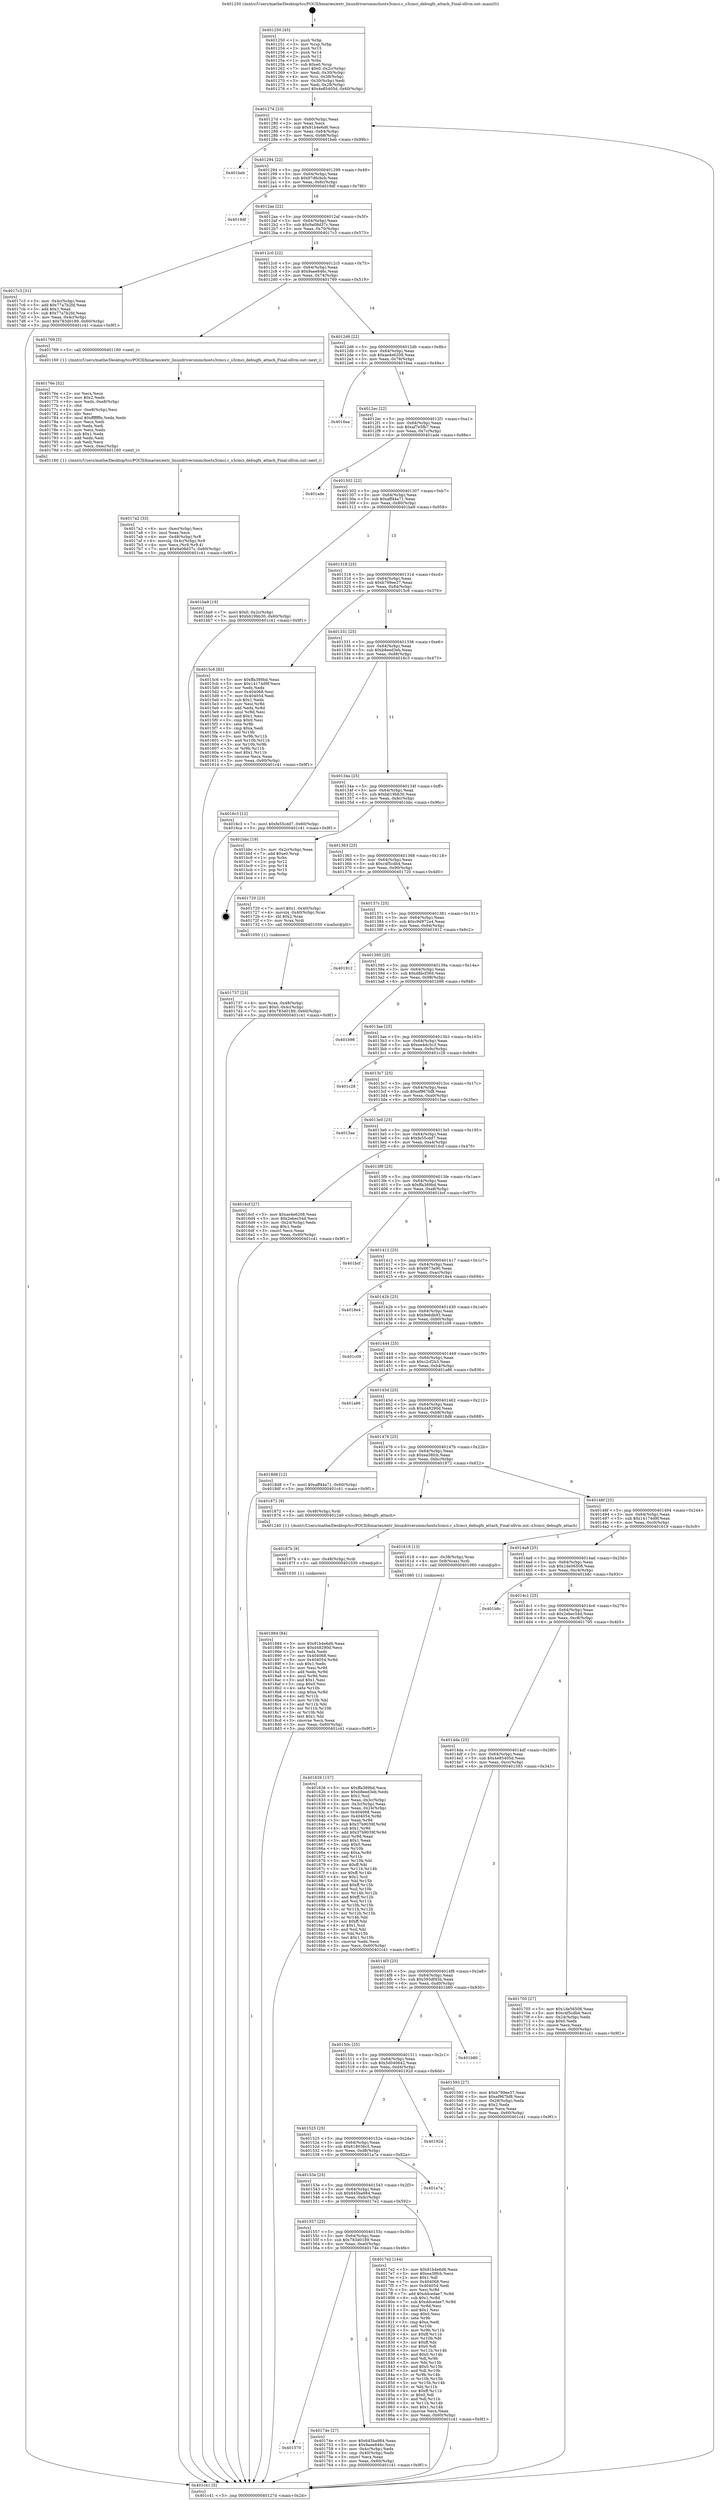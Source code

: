 digraph "0x401250" {
  label = "0x401250 (/mnt/c/Users/mathe/Desktop/tcc/POCII/binaries/extr_linuxdriversmmchosts3cmci.c_s3cmci_debugfs_attach_Final-ollvm.out::main(0))"
  labelloc = "t"
  node[shape=record]

  Entry [label="",width=0.3,height=0.3,shape=circle,fillcolor=black,style=filled]
  "0x40127d" [label="{
     0x40127d [23]\l
     | [instrs]\l
     &nbsp;&nbsp;0x40127d \<+3\>: mov -0x60(%rbp),%eax\l
     &nbsp;&nbsp;0x401280 \<+2\>: mov %eax,%ecx\l
     &nbsp;&nbsp;0x401282 \<+6\>: sub $0x91b4e6d6,%ecx\l
     &nbsp;&nbsp;0x401288 \<+3\>: mov %eax,-0x64(%rbp)\l
     &nbsp;&nbsp;0x40128b \<+3\>: mov %ecx,-0x68(%rbp)\l
     &nbsp;&nbsp;0x40128e \<+6\>: je 0000000000401beb \<main+0x99b\>\l
  }"]
  "0x401beb" [label="{
     0x401beb\l
  }", style=dashed]
  "0x401294" [label="{
     0x401294 [22]\l
     | [instrs]\l
     &nbsp;&nbsp;0x401294 \<+5\>: jmp 0000000000401299 \<main+0x49\>\l
     &nbsp;&nbsp;0x401299 \<+3\>: mov -0x64(%rbp),%eax\l
     &nbsp;&nbsp;0x40129c \<+5\>: sub $0x97d6cbcb,%eax\l
     &nbsp;&nbsp;0x4012a1 \<+3\>: mov %eax,-0x6c(%rbp)\l
     &nbsp;&nbsp;0x4012a4 \<+6\>: je 00000000004019df \<main+0x78f\>\l
  }"]
  Exit [label="",width=0.3,height=0.3,shape=circle,fillcolor=black,style=filled,peripheries=2]
  "0x4019df" [label="{
     0x4019df\l
  }", style=dashed]
  "0x4012aa" [label="{
     0x4012aa [22]\l
     | [instrs]\l
     &nbsp;&nbsp;0x4012aa \<+5\>: jmp 00000000004012af \<main+0x5f\>\l
     &nbsp;&nbsp;0x4012af \<+3\>: mov -0x64(%rbp),%eax\l
     &nbsp;&nbsp;0x4012b2 \<+5\>: sub $0x9a08d37c,%eax\l
     &nbsp;&nbsp;0x4012b7 \<+3\>: mov %eax,-0x70(%rbp)\l
     &nbsp;&nbsp;0x4012ba \<+6\>: je 00000000004017c3 \<main+0x573\>\l
  }"]
  "0x401884" [label="{
     0x401884 [84]\l
     | [instrs]\l
     &nbsp;&nbsp;0x401884 \<+5\>: mov $0x91b4e6d6,%eax\l
     &nbsp;&nbsp;0x401889 \<+5\>: mov $0xd48290d,%ecx\l
     &nbsp;&nbsp;0x40188e \<+2\>: xor %edx,%edx\l
     &nbsp;&nbsp;0x401890 \<+7\>: mov 0x404068,%esi\l
     &nbsp;&nbsp;0x401897 \<+8\>: mov 0x404054,%r8d\l
     &nbsp;&nbsp;0x40189f \<+3\>: sub $0x1,%edx\l
     &nbsp;&nbsp;0x4018a2 \<+3\>: mov %esi,%r9d\l
     &nbsp;&nbsp;0x4018a5 \<+3\>: add %edx,%r9d\l
     &nbsp;&nbsp;0x4018a8 \<+4\>: imul %r9d,%esi\l
     &nbsp;&nbsp;0x4018ac \<+3\>: and $0x1,%esi\l
     &nbsp;&nbsp;0x4018af \<+3\>: cmp $0x0,%esi\l
     &nbsp;&nbsp;0x4018b2 \<+4\>: sete %r10b\l
     &nbsp;&nbsp;0x4018b6 \<+4\>: cmp $0xa,%r8d\l
     &nbsp;&nbsp;0x4018ba \<+4\>: setl %r11b\l
     &nbsp;&nbsp;0x4018be \<+3\>: mov %r10b,%bl\l
     &nbsp;&nbsp;0x4018c1 \<+3\>: and %r11b,%bl\l
     &nbsp;&nbsp;0x4018c4 \<+3\>: xor %r11b,%r10b\l
     &nbsp;&nbsp;0x4018c7 \<+3\>: or %r10b,%bl\l
     &nbsp;&nbsp;0x4018ca \<+3\>: test $0x1,%bl\l
     &nbsp;&nbsp;0x4018cd \<+3\>: cmovne %ecx,%eax\l
     &nbsp;&nbsp;0x4018d0 \<+3\>: mov %eax,-0x60(%rbp)\l
     &nbsp;&nbsp;0x4018d3 \<+5\>: jmp 0000000000401c41 \<main+0x9f1\>\l
  }"]
  "0x4017c3" [label="{
     0x4017c3 [31]\l
     | [instrs]\l
     &nbsp;&nbsp;0x4017c3 \<+3\>: mov -0x4c(%rbp),%eax\l
     &nbsp;&nbsp;0x4017c6 \<+5\>: add $0x77a7b2fd,%eax\l
     &nbsp;&nbsp;0x4017cb \<+3\>: add $0x1,%eax\l
     &nbsp;&nbsp;0x4017ce \<+5\>: sub $0x77a7b2fd,%eax\l
     &nbsp;&nbsp;0x4017d3 \<+3\>: mov %eax,-0x4c(%rbp)\l
     &nbsp;&nbsp;0x4017d6 \<+7\>: movl $0x783d0189,-0x60(%rbp)\l
     &nbsp;&nbsp;0x4017dd \<+5\>: jmp 0000000000401c41 \<main+0x9f1\>\l
  }"]
  "0x4012c0" [label="{
     0x4012c0 [22]\l
     | [instrs]\l
     &nbsp;&nbsp;0x4012c0 \<+5\>: jmp 00000000004012c5 \<main+0x75\>\l
     &nbsp;&nbsp;0x4012c5 \<+3\>: mov -0x64(%rbp),%eax\l
     &nbsp;&nbsp;0x4012c8 \<+5\>: sub $0x9aee846c,%eax\l
     &nbsp;&nbsp;0x4012cd \<+3\>: mov %eax,-0x74(%rbp)\l
     &nbsp;&nbsp;0x4012d0 \<+6\>: je 0000000000401769 \<main+0x519\>\l
  }"]
  "0x40187b" [label="{
     0x40187b [9]\l
     | [instrs]\l
     &nbsp;&nbsp;0x40187b \<+4\>: mov -0x48(%rbp),%rdi\l
     &nbsp;&nbsp;0x40187f \<+5\>: call 0000000000401030 \<free@plt\>\l
     | [calls]\l
     &nbsp;&nbsp;0x401030 \{1\} (unknown)\l
  }"]
  "0x401769" [label="{
     0x401769 [5]\l
     | [instrs]\l
     &nbsp;&nbsp;0x401769 \<+5\>: call 0000000000401160 \<next_i\>\l
     | [calls]\l
     &nbsp;&nbsp;0x401160 \{1\} (/mnt/c/Users/mathe/Desktop/tcc/POCII/binaries/extr_linuxdriversmmchosts3cmci.c_s3cmci_debugfs_attach_Final-ollvm.out::next_i)\l
  }"]
  "0x4012d6" [label="{
     0x4012d6 [22]\l
     | [instrs]\l
     &nbsp;&nbsp;0x4012d6 \<+5\>: jmp 00000000004012db \<main+0x8b\>\l
     &nbsp;&nbsp;0x4012db \<+3\>: mov -0x64(%rbp),%eax\l
     &nbsp;&nbsp;0x4012de \<+5\>: sub $0xae4e6208,%eax\l
     &nbsp;&nbsp;0x4012e3 \<+3\>: mov %eax,-0x78(%rbp)\l
     &nbsp;&nbsp;0x4012e6 \<+6\>: je 00000000004016ea \<main+0x49a\>\l
  }"]
  "0x4017a2" [label="{
     0x4017a2 [33]\l
     | [instrs]\l
     &nbsp;&nbsp;0x4017a2 \<+6\>: mov -0xec(%rbp),%ecx\l
     &nbsp;&nbsp;0x4017a8 \<+3\>: imul %eax,%ecx\l
     &nbsp;&nbsp;0x4017ab \<+4\>: mov -0x48(%rbp),%r8\l
     &nbsp;&nbsp;0x4017af \<+4\>: movslq -0x4c(%rbp),%r9\l
     &nbsp;&nbsp;0x4017b3 \<+4\>: mov %ecx,(%r8,%r9,4)\l
     &nbsp;&nbsp;0x4017b7 \<+7\>: movl $0x9a08d37c,-0x60(%rbp)\l
     &nbsp;&nbsp;0x4017be \<+5\>: jmp 0000000000401c41 \<main+0x9f1\>\l
  }"]
  "0x4016ea" [label="{
     0x4016ea\l
  }", style=dashed]
  "0x4012ec" [label="{
     0x4012ec [22]\l
     | [instrs]\l
     &nbsp;&nbsp;0x4012ec \<+5\>: jmp 00000000004012f1 \<main+0xa1\>\l
     &nbsp;&nbsp;0x4012f1 \<+3\>: mov -0x64(%rbp),%eax\l
     &nbsp;&nbsp;0x4012f4 \<+5\>: sub $0xaf7e5fb7,%eax\l
     &nbsp;&nbsp;0x4012f9 \<+3\>: mov %eax,-0x7c(%rbp)\l
     &nbsp;&nbsp;0x4012fc \<+6\>: je 0000000000401ade \<main+0x88e\>\l
  }"]
  "0x40176e" [label="{
     0x40176e [52]\l
     | [instrs]\l
     &nbsp;&nbsp;0x40176e \<+2\>: xor %ecx,%ecx\l
     &nbsp;&nbsp;0x401770 \<+5\>: mov $0x2,%edx\l
     &nbsp;&nbsp;0x401775 \<+6\>: mov %edx,-0xe8(%rbp)\l
     &nbsp;&nbsp;0x40177b \<+1\>: cltd\l
     &nbsp;&nbsp;0x40177c \<+6\>: mov -0xe8(%rbp),%esi\l
     &nbsp;&nbsp;0x401782 \<+2\>: idiv %esi\l
     &nbsp;&nbsp;0x401784 \<+6\>: imul $0xfffffffe,%edx,%edx\l
     &nbsp;&nbsp;0x40178a \<+2\>: mov %ecx,%edi\l
     &nbsp;&nbsp;0x40178c \<+2\>: sub %edx,%edi\l
     &nbsp;&nbsp;0x40178e \<+2\>: mov %ecx,%edx\l
     &nbsp;&nbsp;0x401790 \<+3\>: sub $0x1,%edx\l
     &nbsp;&nbsp;0x401793 \<+2\>: add %edx,%edi\l
     &nbsp;&nbsp;0x401795 \<+2\>: sub %edi,%ecx\l
     &nbsp;&nbsp;0x401797 \<+6\>: mov %ecx,-0xec(%rbp)\l
     &nbsp;&nbsp;0x40179d \<+5\>: call 0000000000401160 \<next_i\>\l
     | [calls]\l
     &nbsp;&nbsp;0x401160 \{1\} (/mnt/c/Users/mathe/Desktop/tcc/POCII/binaries/extr_linuxdriversmmchosts3cmci.c_s3cmci_debugfs_attach_Final-ollvm.out::next_i)\l
  }"]
  "0x401ade" [label="{
     0x401ade\l
  }", style=dashed]
  "0x401302" [label="{
     0x401302 [22]\l
     | [instrs]\l
     &nbsp;&nbsp;0x401302 \<+5\>: jmp 0000000000401307 \<main+0xb7\>\l
     &nbsp;&nbsp;0x401307 \<+3\>: mov -0x64(%rbp),%eax\l
     &nbsp;&nbsp;0x40130a \<+5\>: sub $0xaff44a71,%eax\l
     &nbsp;&nbsp;0x40130f \<+3\>: mov %eax,-0x80(%rbp)\l
     &nbsp;&nbsp;0x401312 \<+6\>: je 0000000000401ba9 \<main+0x959\>\l
  }"]
  "0x401570" [label="{
     0x401570\l
  }", style=dashed]
  "0x401ba9" [label="{
     0x401ba9 [19]\l
     | [instrs]\l
     &nbsp;&nbsp;0x401ba9 \<+7\>: movl $0x0,-0x2c(%rbp)\l
     &nbsp;&nbsp;0x401bb0 \<+7\>: movl $0xbb19bb30,-0x60(%rbp)\l
     &nbsp;&nbsp;0x401bb7 \<+5\>: jmp 0000000000401c41 \<main+0x9f1\>\l
  }"]
  "0x401318" [label="{
     0x401318 [25]\l
     | [instrs]\l
     &nbsp;&nbsp;0x401318 \<+5\>: jmp 000000000040131d \<main+0xcd\>\l
     &nbsp;&nbsp;0x40131d \<+3\>: mov -0x64(%rbp),%eax\l
     &nbsp;&nbsp;0x401320 \<+5\>: sub $0xb799ee37,%eax\l
     &nbsp;&nbsp;0x401325 \<+6\>: mov %eax,-0x84(%rbp)\l
     &nbsp;&nbsp;0x40132b \<+6\>: je 00000000004015c6 \<main+0x376\>\l
  }"]
  "0x40174e" [label="{
     0x40174e [27]\l
     | [instrs]\l
     &nbsp;&nbsp;0x40174e \<+5\>: mov $0x645ba984,%eax\l
     &nbsp;&nbsp;0x401753 \<+5\>: mov $0x9aee846c,%ecx\l
     &nbsp;&nbsp;0x401758 \<+3\>: mov -0x4c(%rbp),%edx\l
     &nbsp;&nbsp;0x40175b \<+3\>: cmp -0x40(%rbp),%edx\l
     &nbsp;&nbsp;0x40175e \<+3\>: cmovl %ecx,%eax\l
     &nbsp;&nbsp;0x401761 \<+3\>: mov %eax,-0x60(%rbp)\l
     &nbsp;&nbsp;0x401764 \<+5\>: jmp 0000000000401c41 \<main+0x9f1\>\l
  }"]
  "0x4015c6" [label="{
     0x4015c6 [83]\l
     | [instrs]\l
     &nbsp;&nbsp;0x4015c6 \<+5\>: mov $0xffa389bd,%eax\l
     &nbsp;&nbsp;0x4015cb \<+5\>: mov $0x14174d9f,%ecx\l
     &nbsp;&nbsp;0x4015d0 \<+2\>: xor %edx,%edx\l
     &nbsp;&nbsp;0x4015d2 \<+7\>: mov 0x404068,%esi\l
     &nbsp;&nbsp;0x4015d9 \<+7\>: mov 0x404054,%edi\l
     &nbsp;&nbsp;0x4015e0 \<+3\>: sub $0x1,%edx\l
     &nbsp;&nbsp;0x4015e3 \<+3\>: mov %esi,%r8d\l
     &nbsp;&nbsp;0x4015e6 \<+3\>: add %edx,%r8d\l
     &nbsp;&nbsp;0x4015e9 \<+4\>: imul %r8d,%esi\l
     &nbsp;&nbsp;0x4015ed \<+3\>: and $0x1,%esi\l
     &nbsp;&nbsp;0x4015f0 \<+3\>: cmp $0x0,%esi\l
     &nbsp;&nbsp;0x4015f3 \<+4\>: sete %r9b\l
     &nbsp;&nbsp;0x4015f7 \<+3\>: cmp $0xa,%edi\l
     &nbsp;&nbsp;0x4015fa \<+4\>: setl %r10b\l
     &nbsp;&nbsp;0x4015fe \<+3\>: mov %r9b,%r11b\l
     &nbsp;&nbsp;0x401601 \<+3\>: and %r10b,%r11b\l
     &nbsp;&nbsp;0x401604 \<+3\>: xor %r10b,%r9b\l
     &nbsp;&nbsp;0x401607 \<+3\>: or %r9b,%r11b\l
     &nbsp;&nbsp;0x40160a \<+4\>: test $0x1,%r11b\l
     &nbsp;&nbsp;0x40160e \<+3\>: cmovne %ecx,%eax\l
     &nbsp;&nbsp;0x401611 \<+3\>: mov %eax,-0x60(%rbp)\l
     &nbsp;&nbsp;0x401614 \<+5\>: jmp 0000000000401c41 \<main+0x9f1\>\l
  }"]
  "0x401331" [label="{
     0x401331 [25]\l
     | [instrs]\l
     &nbsp;&nbsp;0x401331 \<+5\>: jmp 0000000000401336 \<main+0xe6\>\l
     &nbsp;&nbsp;0x401336 \<+3\>: mov -0x64(%rbp),%eax\l
     &nbsp;&nbsp;0x401339 \<+5\>: sub $0xb8eed3eb,%eax\l
     &nbsp;&nbsp;0x40133e \<+6\>: mov %eax,-0x88(%rbp)\l
     &nbsp;&nbsp;0x401344 \<+6\>: je 00000000004016c3 \<main+0x473\>\l
  }"]
  "0x401557" [label="{
     0x401557 [25]\l
     | [instrs]\l
     &nbsp;&nbsp;0x401557 \<+5\>: jmp 000000000040155c \<main+0x30c\>\l
     &nbsp;&nbsp;0x40155c \<+3\>: mov -0x64(%rbp),%eax\l
     &nbsp;&nbsp;0x40155f \<+5\>: sub $0x783d0189,%eax\l
     &nbsp;&nbsp;0x401564 \<+6\>: mov %eax,-0xe0(%rbp)\l
     &nbsp;&nbsp;0x40156a \<+6\>: je 000000000040174e \<main+0x4fe\>\l
  }"]
  "0x4016c3" [label="{
     0x4016c3 [12]\l
     | [instrs]\l
     &nbsp;&nbsp;0x4016c3 \<+7\>: movl $0xfe55cdd7,-0x60(%rbp)\l
     &nbsp;&nbsp;0x4016ca \<+5\>: jmp 0000000000401c41 \<main+0x9f1\>\l
  }"]
  "0x40134a" [label="{
     0x40134a [25]\l
     | [instrs]\l
     &nbsp;&nbsp;0x40134a \<+5\>: jmp 000000000040134f \<main+0xff\>\l
     &nbsp;&nbsp;0x40134f \<+3\>: mov -0x64(%rbp),%eax\l
     &nbsp;&nbsp;0x401352 \<+5\>: sub $0xbb19bb30,%eax\l
     &nbsp;&nbsp;0x401357 \<+6\>: mov %eax,-0x8c(%rbp)\l
     &nbsp;&nbsp;0x40135d \<+6\>: je 0000000000401bbc \<main+0x96c\>\l
  }"]
  "0x4017e2" [label="{
     0x4017e2 [144]\l
     | [instrs]\l
     &nbsp;&nbsp;0x4017e2 \<+5\>: mov $0x91b4e6d6,%eax\l
     &nbsp;&nbsp;0x4017e7 \<+5\>: mov $0xea38fcb,%ecx\l
     &nbsp;&nbsp;0x4017ec \<+2\>: mov $0x1,%dl\l
     &nbsp;&nbsp;0x4017ee \<+7\>: mov 0x404068,%esi\l
     &nbsp;&nbsp;0x4017f5 \<+7\>: mov 0x404054,%edi\l
     &nbsp;&nbsp;0x4017fc \<+3\>: mov %esi,%r8d\l
     &nbsp;&nbsp;0x4017ff \<+7\>: add $0xddcedae7,%r8d\l
     &nbsp;&nbsp;0x401806 \<+4\>: sub $0x1,%r8d\l
     &nbsp;&nbsp;0x40180a \<+7\>: sub $0xddcedae7,%r8d\l
     &nbsp;&nbsp;0x401811 \<+4\>: imul %r8d,%esi\l
     &nbsp;&nbsp;0x401815 \<+3\>: and $0x1,%esi\l
     &nbsp;&nbsp;0x401818 \<+3\>: cmp $0x0,%esi\l
     &nbsp;&nbsp;0x40181b \<+4\>: sete %r9b\l
     &nbsp;&nbsp;0x40181f \<+3\>: cmp $0xa,%edi\l
     &nbsp;&nbsp;0x401822 \<+4\>: setl %r10b\l
     &nbsp;&nbsp;0x401826 \<+3\>: mov %r9b,%r11b\l
     &nbsp;&nbsp;0x401829 \<+4\>: xor $0xff,%r11b\l
     &nbsp;&nbsp;0x40182d \<+3\>: mov %r10b,%bl\l
     &nbsp;&nbsp;0x401830 \<+3\>: xor $0xff,%bl\l
     &nbsp;&nbsp;0x401833 \<+3\>: xor $0x0,%dl\l
     &nbsp;&nbsp;0x401836 \<+3\>: mov %r11b,%r14b\l
     &nbsp;&nbsp;0x401839 \<+4\>: and $0x0,%r14b\l
     &nbsp;&nbsp;0x40183d \<+3\>: and %dl,%r9b\l
     &nbsp;&nbsp;0x401840 \<+3\>: mov %bl,%r15b\l
     &nbsp;&nbsp;0x401843 \<+4\>: and $0x0,%r15b\l
     &nbsp;&nbsp;0x401847 \<+3\>: and %dl,%r10b\l
     &nbsp;&nbsp;0x40184a \<+3\>: or %r9b,%r14b\l
     &nbsp;&nbsp;0x40184d \<+3\>: or %r10b,%r15b\l
     &nbsp;&nbsp;0x401850 \<+3\>: xor %r15b,%r14b\l
     &nbsp;&nbsp;0x401853 \<+3\>: or %bl,%r11b\l
     &nbsp;&nbsp;0x401856 \<+4\>: xor $0xff,%r11b\l
     &nbsp;&nbsp;0x40185a \<+3\>: or $0x0,%dl\l
     &nbsp;&nbsp;0x40185d \<+3\>: and %dl,%r11b\l
     &nbsp;&nbsp;0x401860 \<+3\>: or %r11b,%r14b\l
     &nbsp;&nbsp;0x401863 \<+4\>: test $0x1,%r14b\l
     &nbsp;&nbsp;0x401867 \<+3\>: cmovne %ecx,%eax\l
     &nbsp;&nbsp;0x40186a \<+3\>: mov %eax,-0x60(%rbp)\l
     &nbsp;&nbsp;0x40186d \<+5\>: jmp 0000000000401c41 \<main+0x9f1\>\l
  }"]
  "0x401bbc" [label="{
     0x401bbc [19]\l
     | [instrs]\l
     &nbsp;&nbsp;0x401bbc \<+3\>: mov -0x2c(%rbp),%eax\l
     &nbsp;&nbsp;0x401bbf \<+7\>: add $0xe0,%rsp\l
     &nbsp;&nbsp;0x401bc6 \<+1\>: pop %rbx\l
     &nbsp;&nbsp;0x401bc7 \<+2\>: pop %r12\l
     &nbsp;&nbsp;0x401bc9 \<+2\>: pop %r14\l
     &nbsp;&nbsp;0x401bcb \<+2\>: pop %r15\l
     &nbsp;&nbsp;0x401bcd \<+1\>: pop %rbp\l
     &nbsp;&nbsp;0x401bce \<+1\>: ret\l
  }"]
  "0x401363" [label="{
     0x401363 [25]\l
     | [instrs]\l
     &nbsp;&nbsp;0x401363 \<+5\>: jmp 0000000000401368 \<main+0x118\>\l
     &nbsp;&nbsp;0x401368 \<+3\>: mov -0x64(%rbp),%eax\l
     &nbsp;&nbsp;0x40136b \<+5\>: sub $0xc4f5cdb4,%eax\l
     &nbsp;&nbsp;0x401370 \<+6\>: mov %eax,-0x90(%rbp)\l
     &nbsp;&nbsp;0x401376 \<+6\>: je 0000000000401720 \<main+0x4d0\>\l
  }"]
  "0x40153e" [label="{
     0x40153e [25]\l
     | [instrs]\l
     &nbsp;&nbsp;0x40153e \<+5\>: jmp 0000000000401543 \<main+0x2f3\>\l
     &nbsp;&nbsp;0x401543 \<+3\>: mov -0x64(%rbp),%eax\l
     &nbsp;&nbsp;0x401546 \<+5\>: sub $0x645ba984,%eax\l
     &nbsp;&nbsp;0x40154b \<+6\>: mov %eax,-0xdc(%rbp)\l
     &nbsp;&nbsp;0x401551 \<+6\>: je 00000000004017e2 \<main+0x592\>\l
  }"]
  "0x401720" [label="{
     0x401720 [23]\l
     | [instrs]\l
     &nbsp;&nbsp;0x401720 \<+7\>: movl $0x1,-0x40(%rbp)\l
     &nbsp;&nbsp;0x401727 \<+4\>: movslq -0x40(%rbp),%rax\l
     &nbsp;&nbsp;0x40172b \<+4\>: shl $0x2,%rax\l
     &nbsp;&nbsp;0x40172f \<+3\>: mov %rax,%rdi\l
     &nbsp;&nbsp;0x401732 \<+5\>: call 0000000000401050 \<malloc@plt\>\l
     | [calls]\l
     &nbsp;&nbsp;0x401050 \{1\} (unknown)\l
  }"]
  "0x40137c" [label="{
     0x40137c [25]\l
     | [instrs]\l
     &nbsp;&nbsp;0x40137c \<+5\>: jmp 0000000000401381 \<main+0x131\>\l
     &nbsp;&nbsp;0x401381 \<+3\>: mov -0x64(%rbp),%eax\l
     &nbsp;&nbsp;0x401384 \<+5\>: sub $0xc9d972a4,%eax\l
     &nbsp;&nbsp;0x401389 \<+6\>: mov %eax,-0x94(%rbp)\l
     &nbsp;&nbsp;0x40138f \<+6\>: je 0000000000401912 \<main+0x6c2\>\l
  }"]
  "0x401a7a" [label="{
     0x401a7a\l
  }", style=dashed]
  "0x401912" [label="{
     0x401912\l
  }", style=dashed]
  "0x401395" [label="{
     0x401395 [25]\l
     | [instrs]\l
     &nbsp;&nbsp;0x401395 \<+5\>: jmp 000000000040139a \<main+0x14a\>\l
     &nbsp;&nbsp;0x40139a \<+3\>: mov -0x64(%rbp),%eax\l
     &nbsp;&nbsp;0x40139d \<+5\>: sub $0xd8bcf369,%eax\l
     &nbsp;&nbsp;0x4013a2 \<+6\>: mov %eax,-0x98(%rbp)\l
     &nbsp;&nbsp;0x4013a8 \<+6\>: je 0000000000401b98 \<main+0x948\>\l
  }"]
  "0x401525" [label="{
     0x401525 [25]\l
     | [instrs]\l
     &nbsp;&nbsp;0x401525 \<+5\>: jmp 000000000040152a \<main+0x2da\>\l
     &nbsp;&nbsp;0x40152a \<+3\>: mov -0x64(%rbp),%eax\l
     &nbsp;&nbsp;0x40152d \<+5\>: sub $0x618036c5,%eax\l
     &nbsp;&nbsp;0x401532 \<+6\>: mov %eax,-0xd8(%rbp)\l
     &nbsp;&nbsp;0x401538 \<+6\>: je 0000000000401a7a \<main+0x82a\>\l
  }"]
  "0x401b98" [label="{
     0x401b98\l
  }", style=dashed]
  "0x4013ae" [label="{
     0x4013ae [25]\l
     | [instrs]\l
     &nbsp;&nbsp;0x4013ae \<+5\>: jmp 00000000004013b3 \<main+0x163\>\l
     &nbsp;&nbsp;0x4013b3 \<+3\>: mov -0x64(%rbp),%eax\l
     &nbsp;&nbsp;0x4013b6 \<+5\>: sub $0xee4dc5c3,%eax\l
     &nbsp;&nbsp;0x4013bb \<+6\>: mov %eax,-0x9c(%rbp)\l
     &nbsp;&nbsp;0x4013c1 \<+6\>: je 0000000000401c28 \<main+0x9d8\>\l
  }"]
  "0x40192d" [label="{
     0x40192d\l
  }", style=dashed]
  "0x401c28" [label="{
     0x401c28\l
  }", style=dashed]
  "0x4013c7" [label="{
     0x4013c7 [25]\l
     | [instrs]\l
     &nbsp;&nbsp;0x4013c7 \<+5\>: jmp 00000000004013cc \<main+0x17c\>\l
     &nbsp;&nbsp;0x4013cc \<+3\>: mov -0x64(%rbp),%eax\l
     &nbsp;&nbsp;0x4013cf \<+5\>: sub $0xef967bf8,%eax\l
     &nbsp;&nbsp;0x4013d4 \<+6\>: mov %eax,-0xa0(%rbp)\l
     &nbsp;&nbsp;0x4013da \<+6\>: je 00000000004015ae \<main+0x35e\>\l
  }"]
  "0x40150c" [label="{
     0x40150c [25]\l
     | [instrs]\l
     &nbsp;&nbsp;0x40150c \<+5\>: jmp 0000000000401511 \<main+0x2c1\>\l
     &nbsp;&nbsp;0x401511 \<+3\>: mov -0x64(%rbp),%eax\l
     &nbsp;&nbsp;0x401514 \<+5\>: sub $0x5d040642,%eax\l
     &nbsp;&nbsp;0x401519 \<+6\>: mov %eax,-0xd4(%rbp)\l
     &nbsp;&nbsp;0x40151f \<+6\>: je 000000000040192d \<main+0x6dd\>\l
  }"]
  "0x4015ae" [label="{
     0x4015ae\l
  }", style=dashed]
  "0x4013e0" [label="{
     0x4013e0 [25]\l
     | [instrs]\l
     &nbsp;&nbsp;0x4013e0 \<+5\>: jmp 00000000004013e5 \<main+0x195\>\l
     &nbsp;&nbsp;0x4013e5 \<+3\>: mov -0x64(%rbp),%eax\l
     &nbsp;&nbsp;0x4013e8 \<+5\>: sub $0xfe55cdd7,%eax\l
     &nbsp;&nbsp;0x4013ed \<+6\>: mov %eax,-0xa4(%rbp)\l
     &nbsp;&nbsp;0x4013f3 \<+6\>: je 00000000004016cf \<main+0x47f\>\l
  }"]
  "0x401b80" [label="{
     0x401b80\l
  }", style=dashed]
  "0x4016cf" [label="{
     0x4016cf [27]\l
     | [instrs]\l
     &nbsp;&nbsp;0x4016cf \<+5\>: mov $0xae4e6208,%eax\l
     &nbsp;&nbsp;0x4016d4 \<+5\>: mov $0x2ebec54d,%ecx\l
     &nbsp;&nbsp;0x4016d9 \<+3\>: mov -0x24(%rbp),%edx\l
     &nbsp;&nbsp;0x4016dc \<+3\>: cmp $0x1,%edx\l
     &nbsp;&nbsp;0x4016df \<+3\>: cmovl %ecx,%eax\l
     &nbsp;&nbsp;0x4016e2 \<+3\>: mov %eax,-0x60(%rbp)\l
     &nbsp;&nbsp;0x4016e5 \<+5\>: jmp 0000000000401c41 \<main+0x9f1\>\l
  }"]
  "0x4013f9" [label="{
     0x4013f9 [25]\l
     | [instrs]\l
     &nbsp;&nbsp;0x4013f9 \<+5\>: jmp 00000000004013fe \<main+0x1ae\>\l
     &nbsp;&nbsp;0x4013fe \<+3\>: mov -0x64(%rbp),%eax\l
     &nbsp;&nbsp;0x401401 \<+5\>: sub $0xffa389bd,%eax\l
     &nbsp;&nbsp;0x401406 \<+6\>: mov %eax,-0xa8(%rbp)\l
     &nbsp;&nbsp;0x40140c \<+6\>: je 0000000000401bcf \<main+0x97f\>\l
  }"]
  "0x401737" [label="{
     0x401737 [23]\l
     | [instrs]\l
     &nbsp;&nbsp;0x401737 \<+4\>: mov %rax,-0x48(%rbp)\l
     &nbsp;&nbsp;0x40173b \<+7\>: movl $0x0,-0x4c(%rbp)\l
     &nbsp;&nbsp;0x401742 \<+7\>: movl $0x783d0189,-0x60(%rbp)\l
     &nbsp;&nbsp;0x401749 \<+5\>: jmp 0000000000401c41 \<main+0x9f1\>\l
  }"]
  "0x401bcf" [label="{
     0x401bcf\l
  }", style=dashed]
  "0x401412" [label="{
     0x401412 [25]\l
     | [instrs]\l
     &nbsp;&nbsp;0x401412 \<+5\>: jmp 0000000000401417 \<main+0x1c7\>\l
     &nbsp;&nbsp;0x401417 \<+3\>: mov -0x64(%rbp),%eax\l
     &nbsp;&nbsp;0x40141a \<+5\>: sub $0x6673e90,%eax\l
     &nbsp;&nbsp;0x40141f \<+6\>: mov %eax,-0xac(%rbp)\l
     &nbsp;&nbsp;0x401425 \<+6\>: je 00000000004018e4 \<main+0x694\>\l
  }"]
  "0x401626" [label="{
     0x401626 [157]\l
     | [instrs]\l
     &nbsp;&nbsp;0x401626 \<+5\>: mov $0xffa389bd,%ecx\l
     &nbsp;&nbsp;0x40162b \<+5\>: mov $0xb8eed3eb,%edx\l
     &nbsp;&nbsp;0x401630 \<+3\>: mov $0x1,%sil\l
     &nbsp;&nbsp;0x401633 \<+3\>: mov %eax,-0x3c(%rbp)\l
     &nbsp;&nbsp;0x401636 \<+3\>: mov -0x3c(%rbp),%eax\l
     &nbsp;&nbsp;0x401639 \<+3\>: mov %eax,-0x24(%rbp)\l
     &nbsp;&nbsp;0x40163c \<+7\>: mov 0x404068,%eax\l
     &nbsp;&nbsp;0x401643 \<+8\>: mov 0x404054,%r8d\l
     &nbsp;&nbsp;0x40164b \<+3\>: mov %eax,%r9d\l
     &nbsp;&nbsp;0x40164e \<+7\>: sub $0x37b9039f,%r9d\l
     &nbsp;&nbsp;0x401655 \<+4\>: sub $0x1,%r9d\l
     &nbsp;&nbsp;0x401659 \<+7\>: add $0x37b9039f,%r9d\l
     &nbsp;&nbsp;0x401660 \<+4\>: imul %r9d,%eax\l
     &nbsp;&nbsp;0x401664 \<+3\>: and $0x1,%eax\l
     &nbsp;&nbsp;0x401667 \<+3\>: cmp $0x0,%eax\l
     &nbsp;&nbsp;0x40166a \<+4\>: sete %r10b\l
     &nbsp;&nbsp;0x40166e \<+4\>: cmp $0xa,%r8d\l
     &nbsp;&nbsp;0x401672 \<+4\>: setl %r11b\l
     &nbsp;&nbsp;0x401676 \<+3\>: mov %r10b,%bl\l
     &nbsp;&nbsp;0x401679 \<+3\>: xor $0xff,%bl\l
     &nbsp;&nbsp;0x40167c \<+3\>: mov %r11b,%r14b\l
     &nbsp;&nbsp;0x40167f \<+4\>: xor $0xff,%r14b\l
     &nbsp;&nbsp;0x401683 \<+4\>: xor $0x1,%sil\l
     &nbsp;&nbsp;0x401687 \<+3\>: mov %bl,%r15b\l
     &nbsp;&nbsp;0x40168a \<+4\>: and $0xff,%r15b\l
     &nbsp;&nbsp;0x40168e \<+3\>: and %sil,%r10b\l
     &nbsp;&nbsp;0x401691 \<+3\>: mov %r14b,%r12b\l
     &nbsp;&nbsp;0x401694 \<+4\>: and $0xff,%r12b\l
     &nbsp;&nbsp;0x401698 \<+3\>: and %sil,%r11b\l
     &nbsp;&nbsp;0x40169b \<+3\>: or %r10b,%r15b\l
     &nbsp;&nbsp;0x40169e \<+3\>: or %r11b,%r12b\l
     &nbsp;&nbsp;0x4016a1 \<+3\>: xor %r12b,%r15b\l
     &nbsp;&nbsp;0x4016a4 \<+3\>: or %r14b,%bl\l
     &nbsp;&nbsp;0x4016a7 \<+3\>: xor $0xff,%bl\l
     &nbsp;&nbsp;0x4016aa \<+4\>: or $0x1,%sil\l
     &nbsp;&nbsp;0x4016ae \<+3\>: and %sil,%bl\l
     &nbsp;&nbsp;0x4016b1 \<+3\>: or %bl,%r15b\l
     &nbsp;&nbsp;0x4016b4 \<+4\>: test $0x1,%r15b\l
     &nbsp;&nbsp;0x4016b8 \<+3\>: cmovne %edx,%ecx\l
     &nbsp;&nbsp;0x4016bb \<+3\>: mov %ecx,-0x60(%rbp)\l
     &nbsp;&nbsp;0x4016be \<+5\>: jmp 0000000000401c41 \<main+0x9f1\>\l
  }"]
  "0x4018e4" [label="{
     0x4018e4\l
  }", style=dashed]
  "0x40142b" [label="{
     0x40142b [25]\l
     | [instrs]\l
     &nbsp;&nbsp;0x40142b \<+5\>: jmp 0000000000401430 \<main+0x1e0\>\l
     &nbsp;&nbsp;0x401430 \<+3\>: mov -0x64(%rbp),%eax\l
     &nbsp;&nbsp;0x401433 \<+5\>: sub $0x9e6db93,%eax\l
     &nbsp;&nbsp;0x401438 \<+6\>: mov %eax,-0xb0(%rbp)\l
     &nbsp;&nbsp;0x40143e \<+6\>: je 0000000000401c09 \<main+0x9b9\>\l
  }"]
  "0x401250" [label="{
     0x401250 [45]\l
     | [instrs]\l
     &nbsp;&nbsp;0x401250 \<+1\>: push %rbp\l
     &nbsp;&nbsp;0x401251 \<+3\>: mov %rsp,%rbp\l
     &nbsp;&nbsp;0x401254 \<+2\>: push %r15\l
     &nbsp;&nbsp;0x401256 \<+2\>: push %r14\l
     &nbsp;&nbsp;0x401258 \<+2\>: push %r12\l
     &nbsp;&nbsp;0x40125a \<+1\>: push %rbx\l
     &nbsp;&nbsp;0x40125b \<+7\>: sub $0xe0,%rsp\l
     &nbsp;&nbsp;0x401262 \<+7\>: movl $0x0,-0x2c(%rbp)\l
     &nbsp;&nbsp;0x401269 \<+3\>: mov %edi,-0x30(%rbp)\l
     &nbsp;&nbsp;0x40126c \<+4\>: mov %rsi,-0x38(%rbp)\l
     &nbsp;&nbsp;0x401270 \<+3\>: mov -0x30(%rbp),%edi\l
     &nbsp;&nbsp;0x401273 \<+3\>: mov %edi,-0x28(%rbp)\l
     &nbsp;&nbsp;0x401276 \<+7\>: movl $0x4e85405d,-0x60(%rbp)\l
  }"]
  "0x401c09" [label="{
     0x401c09\l
  }", style=dashed]
  "0x401444" [label="{
     0x401444 [25]\l
     | [instrs]\l
     &nbsp;&nbsp;0x401444 \<+5\>: jmp 0000000000401449 \<main+0x1f9\>\l
     &nbsp;&nbsp;0x401449 \<+3\>: mov -0x64(%rbp),%eax\l
     &nbsp;&nbsp;0x40144c \<+5\>: sub $0xc2cf2b3,%eax\l
     &nbsp;&nbsp;0x401451 \<+6\>: mov %eax,-0xb4(%rbp)\l
     &nbsp;&nbsp;0x401457 \<+6\>: je 0000000000401a86 \<main+0x836\>\l
  }"]
  "0x401c41" [label="{
     0x401c41 [5]\l
     | [instrs]\l
     &nbsp;&nbsp;0x401c41 \<+5\>: jmp 000000000040127d \<main+0x2d\>\l
  }"]
  "0x401a86" [label="{
     0x401a86\l
  }", style=dashed]
  "0x40145d" [label="{
     0x40145d [25]\l
     | [instrs]\l
     &nbsp;&nbsp;0x40145d \<+5\>: jmp 0000000000401462 \<main+0x212\>\l
     &nbsp;&nbsp;0x401462 \<+3\>: mov -0x64(%rbp),%eax\l
     &nbsp;&nbsp;0x401465 \<+5\>: sub $0xd48290d,%eax\l
     &nbsp;&nbsp;0x40146a \<+6\>: mov %eax,-0xb8(%rbp)\l
     &nbsp;&nbsp;0x401470 \<+6\>: je 00000000004018d8 \<main+0x688\>\l
  }"]
  "0x4014f3" [label="{
     0x4014f3 [25]\l
     | [instrs]\l
     &nbsp;&nbsp;0x4014f3 \<+5\>: jmp 00000000004014f8 \<main+0x2a8\>\l
     &nbsp;&nbsp;0x4014f8 \<+3\>: mov -0x64(%rbp),%eax\l
     &nbsp;&nbsp;0x4014fb \<+5\>: sub $0x593df45b,%eax\l
     &nbsp;&nbsp;0x401500 \<+6\>: mov %eax,-0xd0(%rbp)\l
     &nbsp;&nbsp;0x401506 \<+6\>: je 0000000000401b80 \<main+0x930\>\l
  }"]
  "0x4018d8" [label="{
     0x4018d8 [12]\l
     | [instrs]\l
     &nbsp;&nbsp;0x4018d8 \<+7\>: movl $0xaff44a71,-0x60(%rbp)\l
     &nbsp;&nbsp;0x4018df \<+5\>: jmp 0000000000401c41 \<main+0x9f1\>\l
  }"]
  "0x401476" [label="{
     0x401476 [25]\l
     | [instrs]\l
     &nbsp;&nbsp;0x401476 \<+5\>: jmp 000000000040147b \<main+0x22b\>\l
     &nbsp;&nbsp;0x40147b \<+3\>: mov -0x64(%rbp),%eax\l
     &nbsp;&nbsp;0x40147e \<+5\>: sub $0xea38fcb,%eax\l
     &nbsp;&nbsp;0x401483 \<+6\>: mov %eax,-0xbc(%rbp)\l
     &nbsp;&nbsp;0x401489 \<+6\>: je 0000000000401872 \<main+0x622\>\l
  }"]
  "0x401593" [label="{
     0x401593 [27]\l
     | [instrs]\l
     &nbsp;&nbsp;0x401593 \<+5\>: mov $0xb799ee37,%eax\l
     &nbsp;&nbsp;0x401598 \<+5\>: mov $0xef967bf8,%ecx\l
     &nbsp;&nbsp;0x40159d \<+3\>: mov -0x28(%rbp),%edx\l
     &nbsp;&nbsp;0x4015a0 \<+3\>: cmp $0x2,%edx\l
     &nbsp;&nbsp;0x4015a3 \<+3\>: cmovne %ecx,%eax\l
     &nbsp;&nbsp;0x4015a6 \<+3\>: mov %eax,-0x60(%rbp)\l
     &nbsp;&nbsp;0x4015a9 \<+5\>: jmp 0000000000401c41 \<main+0x9f1\>\l
  }"]
  "0x401872" [label="{
     0x401872 [9]\l
     | [instrs]\l
     &nbsp;&nbsp;0x401872 \<+4\>: mov -0x48(%rbp),%rdi\l
     &nbsp;&nbsp;0x401876 \<+5\>: call 0000000000401240 \<s3cmci_debugfs_attach\>\l
     | [calls]\l
     &nbsp;&nbsp;0x401240 \{1\} (/mnt/c/Users/mathe/Desktop/tcc/POCII/binaries/extr_linuxdriversmmchosts3cmci.c_s3cmci_debugfs_attach_Final-ollvm.out::s3cmci_debugfs_attach)\l
  }"]
  "0x40148f" [label="{
     0x40148f [25]\l
     | [instrs]\l
     &nbsp;&nbsp;0x40148f \<+5\>: jmp 0000000000401494 \<main+0x244\>\l
     &nbsp;&nbsp;0x401494 \<+3\>: mov -0x64(%rbp),%eax\l
     &nbsp;&nbsp;0x401497 \<+5\>: sub $0x14174d9f,%eax\l
     &nbsp;&nbsp;0x40149c \<+6\>: mov %eax,-0xc0(%rbp)\l
     &nbsp;&nbsp;0x4014a2 \<+6\>: je 0000000000401619 \<main+0x3c9\>\l
  }"]
  "0x4014da" [label="{
     0x4014da [25]\l
     | [instrs]\l
     &nbsp;&nbsp;0x4014da \<+5\>: jmp 00000000004014df \<main+0x28f\>\l
     &nbsp;&nbsp;0x4014df \<+3\>: mov -0x64(%rbp),%eax\l
     &nbsp;&nbsp;0x4014e2 \<+5\>: sub $0x4e85405d,%eax\l
     &nbsp;&nbsp;0x4014e7 \<+6\>: mov %eax,-0xcc(%rbp)\l
     &nbsp;&nbsp;0x4014ed \<+6\>: je 0000000000401593 \<main+0x343\>\l
  }"]
  "0x401619" [label="{
     0x401619 [13]\l
     | [instrs]\l
     &nbsp;&nbsp;0x401619 \<+4\>: mov -0x38(%rbp),%rax\l
     &nbsp;&nbsp;0x40161d \<+4\>: mov 0x8(%rax),%rdi\l
     &nbsp;&nbsp;0x401621 \<+5\>: call 0000000000401060 \<atoi@plt\>\l
     | [calls]\l
     &nbsp;&nbsp;0x401060 \{1\} (unknown)\l
  }"]
  "0x4014a8" [label="{
     0x4014a8 [25]\l
     | [instrs]\l
     &nbsp;&nbsp;0x4014a8 \<+5\>: jmp 00000000004014ad \<main+0x25d\>\l
     &nbsp;&nbsp;0x4014ad \<+3\>: mov -0x64(%rbp),%eax\l
     &nbsp;&nbsp;0x4014b0 \<+5\>: sub $0x1de56508,%eax\l
     &nbsp;&nbsp;0x4014b5 \<+6\>: mov %eax,-0xc4(%rbp)\l
     &nbsp;&nbsp;0x4014bb \<+6\>: je 0000000000401b8c \<main+0x93c\>\l
  }"]
  "0x401705" [label="{
     0x401705 [27]\l
     | [instrs]\l
     &nbsp;&nbsp;0x401705 \<+5\>: mov $0x1de56508,%eax\l
     &nbsp;&nbsp;0x40170a \<+5\>: mov $0xc4f5cdb4,%ecx\l
     &nbsp;&nbsp;0x40170f \<+3\>: mov -0x24(%rbp),%edx\l
     &nbsp;&nbsp;0x401712 \<+3\>: cmp $0x0,%edx\l
     &nbsp;&nbsp;0x401715 \<+3\>: cmove %ecx,%eax\l
     &nbsp;&nbsp;0x401718 \<+3\>: mov %eax,-0x60(%rbp)\l
     &nbsp;&nbsp;0x40171b \<+5\>: jmp 0000000000401c41 \<main+0x9f1\>\l
  }"]
  "0x401b8c" [label="{
     0x401b8c\l
  }", style=dashed]
  "0x4014c1" [label="{
     0x4014c1 [25]\l
     | [instrs]\l
     &nbsp;&nbsp;0x4014c1 \<+5\>: jmp 00000000004014c6 \<main+0x276\>\l
     &nbsp;&nbsp;0x4014c6 \<+3\>: mov -0x64(%rbp),%eax\l
     &nbsp;&nbsp;0x4014c9 \<+5\>: sub $0x2ebec54d,%eax\l
     &nbsp;&nbsp;0x4014ce \<+6\>: mov %eax,-0xc8(%rbp)\l
     &nbsp;&nbsp;0x4014d4 \<+6\>: je 0000000000401705 \<main+0x4b5\>\l
  }"]
  Entry -> "0x401250" [label=" 1"]
  "0x40127d" -> "0x401beb" [label=" 0"]
  "0x40127d" -> "0x401294" [label=" 16"]
  "0x401bbc" -> Exit [label=" 1"]
  "0x401294" -> "0x4019df" [label=" 0"]
  "0x401294" -> "0x4012aa" [label=" 16"]
  "0x401ba9" -> "0x401c41" [label=" 1"]
  "0x4012aa" -> "0x4017c3" [label=" 1"]
  "0x4012aa" -> "0x4012c0" [label=" 15"]
  "0x4018d8" -> "0x401c41" [label=" 1"]
  "0x4012c0" -> "0x401769" [label=" 1"]
  "0x4012c0" -> "0x4012d6" [label=" 14"]
  "0x401884" -> "0x401c41" [label=" 1"]
  "0x4012d6" -> "0x4016ea" [label=" 0"]
  "0x4012d6" -> "0x4012ec" [label=" 14"]
  "0x40187b" -> "0x401884" [label=" 1"]
  "0x4012ec" -> "0x401ade" [label=" 0"]
  "0x4012ec" -> "0x401302" [label=" 14"]
  "0x401872" -> "0x40187b" [label=" 1"]
  "0x401302" -> "0x401ba9" [label=" 1"]
  "0x401302" -> "0x401318" [label=" 13"]
  "0x4017e2" -> "0x401c41" [label=" 1"]
  "0x401318" -> "0x4015c6" [label=" 1"]
  "0x401318" -> "0x401331" [label=" 12"]
  "0x4017c3" -> "0x401c41" [label=" 1"]
  "0x401331" -> "0x4016c3" [label=" 1"]
  "0x401331" -> "0x40134a" [label=" 11"]
  "0x40176e" -> "0x4017a2" [label=" 1"]
  "0x40134a" -> "0x401bbc" [label=" 1"]
  "0x40134a" -> "0x401363" [label=" 10"]
  "0x401769" -> "0x40176e" [label=" 1"]
  "0x401363" -> "0x401720" [label=" 1"]
  "0x401363" -> "0x40137c" [label=" 9"]
  "0x401557" -> "0x401570" [label=" 0"]
  "0x40137c" -> "0x401912" [label=" 0"]
  "0x40137c" -> "0x401395" [label=" 9"]
  "0x401557" -> "0x40174e" [label=" 2"]
  "0x401395" -> "0x401b98" [label=" 0"]
  "0x401395" -> "0x4013ae" [label=" 9"]
  "0x40153e" -> "0x401557" [label=" 2"]
  "0x4013ae" -> "0x401c28" [label=" 0"]
  "0x4013ae" -> "0x4013c7" [label=" 9"]
  "0x40153e" -> "0x4017e2" [label=" 1"]
  "0x4013c7" -> "0x4015ae" [label=" 0"]
  "0x4013c7" -> "0x4013e0" [label=" 9"]
  "0x401525" -> "0x40153e" [label=" 3"]
  "0x4013e0" -> "0x4016cf" [label=" 1"]
  "0x4013e0" -> "0x4013f9" [label=" 8"]
  "0x401525" -> "0x401a7a" [label=" 0"]
  "0x4013f9" -> "0x401bcf" [label=" 0"]
  "0x4013f9" -> "0x401412" [label=" 8"]
  "0x40150c" -> "0x401525" [label=" 3"]
  "0x401412" -> "0x4018e4" [label=" 0"]
  "0x401412" -> "0x40142b" [label=" 8"]
  "0x40150c" -> "0x40192d" [label=" 0"]
  "0x40142b" -> "0x401c09" [label=" 0"]
  "0x40142b" -> "0x401444" [label=" 8"]
  "0x40174e" -> "0x401c41" [label=" 2"]
  "0x401444" -> "0x401a86" [label=" 0"]
  "0x401444" -> "0x40145d" [label=" 8"]
  "0x4014f3" -> "0x40150c" [label=" 3"]
  "0x40145d" -> "0x4018d8" [label=" 1"]
  "0x40145d" -> "0x401476" [label=" 7"]
  "0x4014f3" -> "0x401b80" [label=" 0"]
  "0x401476" -> "0x401872" [label=" 1"]
  "0x401476" -> "0x40148f" [label=" 6"]
  "0x4017a2" -> "0x401c41" [label=" 1"]
  "0x40148f" -> "0x401619" [label=" 1"]
  "0x40148f" -> "0x4014a8" [label=" 5"]
  "0x401720" -> "0x401737" [label=" 1"]
  "0x4014a8" -> "0x401b8c" [label=" 0"]
  "0x4014a8" -> "0x4014c1" [label=" 5"]
  "0x401705" -> "0x401c41" [label=" 1"]
  "0x4014c1" -> "0x401705" [label=" 1"]
  "0x4014c1" -> "0x4014da" [label=" 4"]
  "0x401737" -> "0x401c41" [label=" 1"]
  "0x4014da" -> "0x401593" [label=" 1"]
  "0x4014da" -> "0x4014f3" [label=" 3"]
  "0x401593" -> "0x401c41" [label=" 1"]
  "0x401250" -> "0x40127d" [label=" 1"]
  "0x401c41" -> "0x40127d" [label=" 15"]
  "0x4015c6" -> "0x401c41" [label=" 1"]
  "0x401619" -> "0x401626" [label=" 1"]
  "0x401626" -> "0x401c41" [label=" 1"]
  "0x4016c3" -> "0x401c41" [label=" 1"]
  "0x4016cf" -> "0x401c41" [label=" 1"]
}
